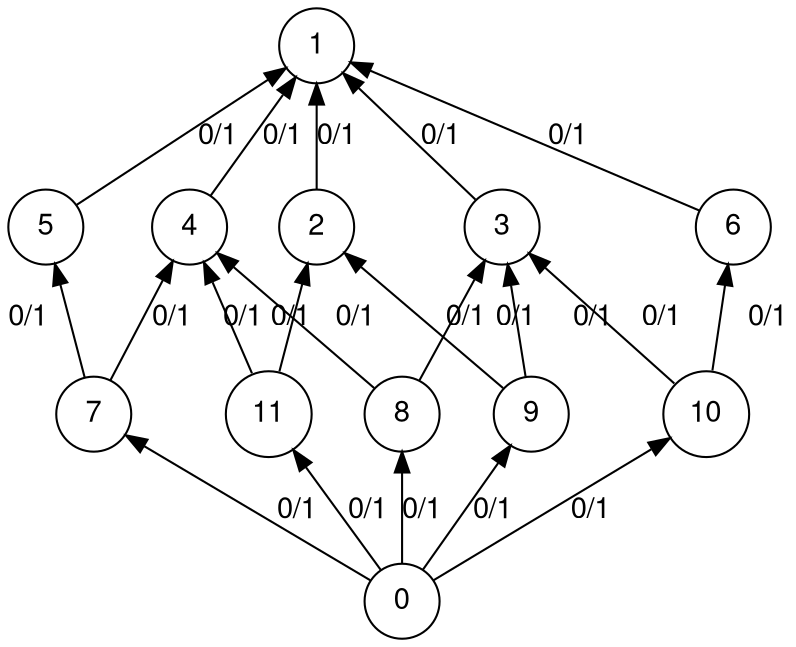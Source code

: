 digraph exported_graph {
	fontname="Helvetica,Arial,sans-serif"
	node [fontname="Helvetica,Arial,sans-serif"]
	edge [fontname="Helvetica,Arial,sans-serif"];
	rankdir = BT;
	splines = false;
	node [shape = circle];
	6 -> 1 [label = "0/1"]
	5 -> 1 [label = "0/1"]
	4 -> 1 [label = "0/1"]
	3 -> 1 [label = "0/1"]
	2 -> 1 [label = "0/1"]
	0 -> 11 [label = "0/1"]
	0 -> 10 [label = "0/1"]
	0 -> 9 [label = "0/1"]
	0 -> 8 [label = "0/1"]
	0 -> 7 [label = "0/1"]
	11 -> 4 [label = "0/1"]
	11 -> 2 [label = "0/1"]
	10 -> 6 [label = "0/1"]
	10 -> 3 [label = "0/1"]
	9 -> 3 [label = "0/1"]
	9 -> 2 [label = "0/1"]
	8 -> 4 [label = "0/1"]
	8 -> 3 [label = "0/1"]
	7 -> 4 [label = "0/1"]
	7 -> 5 [label = "0/1"]
	subgraph {
		rank = same;
		color = transparent;
		0; 
	}
	subgraph {
		rank = same;
		color = transparent;
		10; 11; 9; 7; 8; 
	}
	subgraph {
		rank = same;
		color = transparent;
		4; 5; 3; 2; 6; 
	}
	subgraph {
		rank = same;
		color = transparent;
		1; 
	}
}